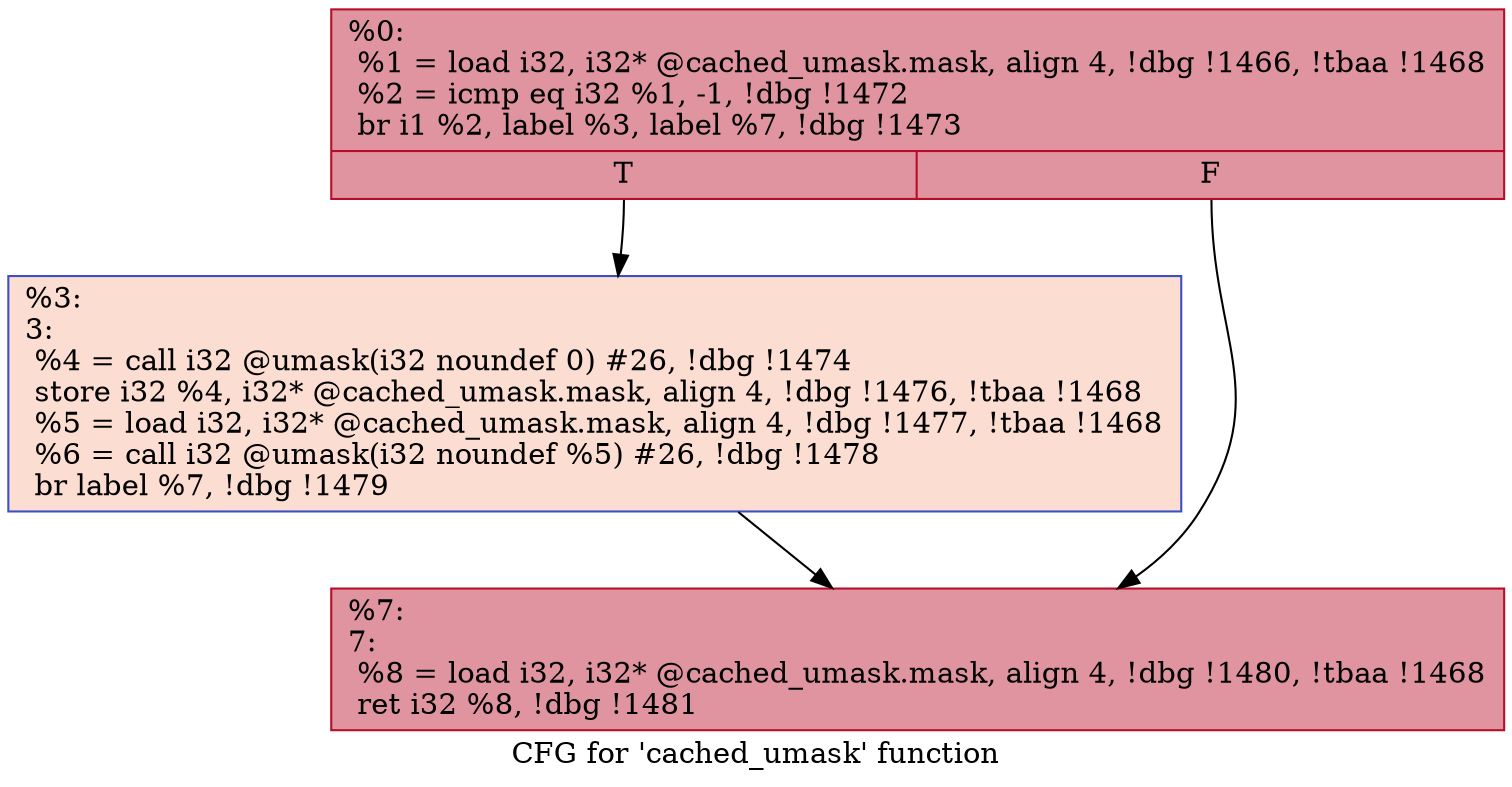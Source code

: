 digraph "CFG for 'cached_umask' function" {
	label="CFG for 'cached_umask' function";

	Node0xe95370 [shape=record,color="#b70d28ff", style=filled, fillcolor="#b70d2870",label="{%0:\l  %1 = load i32, i32* @cached_umask.mask, align 4, !dbg !1466, !tbaa !1468\l  %2 = icmp eq i32 %1, -1, !dbg !1472\l  br i1 %2, label %3, label %7, !dbg !1473\l|{<s0>T|<s1>F}}"];
	Node0xe95370:s0 -> Node0xe953c0;
	Node0xe95370:s1 -> Node0xe95410;
	Node0xe953c0 [shape=record,color="#3d50c3ff", style=filled, fillcolor="#f7b39670",label="{%3:\l3:                                                \l  %4 = call i32 @umask(i32 noundef 0) #26, !dbg !1474\l  store i32 %4, i32* @cached_umask.mask, align 4, !dbg !1476, !tbaa !1468\l  %5 = load i32, i32* @cached_umask.mask, align 4, !dbg !1477, !tbaa !1468\l  %6 = call i32 @umask(i32 noundef %5) #26, !dbg !1478\l  br label %7, !dbg !1479\l}"];
	Node0xe953c0 -> Node0xe95410;
	Node0xe95410 [shape=record,color="#b70d28ff", style=filled, fillcolor="#b70d2870",label="{%7:\l7:                                                \l  %8 = load i32, i32* @cached_umask.mask, align 4, !dbg !1480, !tbaa !1468\l  ret i32 %8, !dbg !1481\l}"];
}
